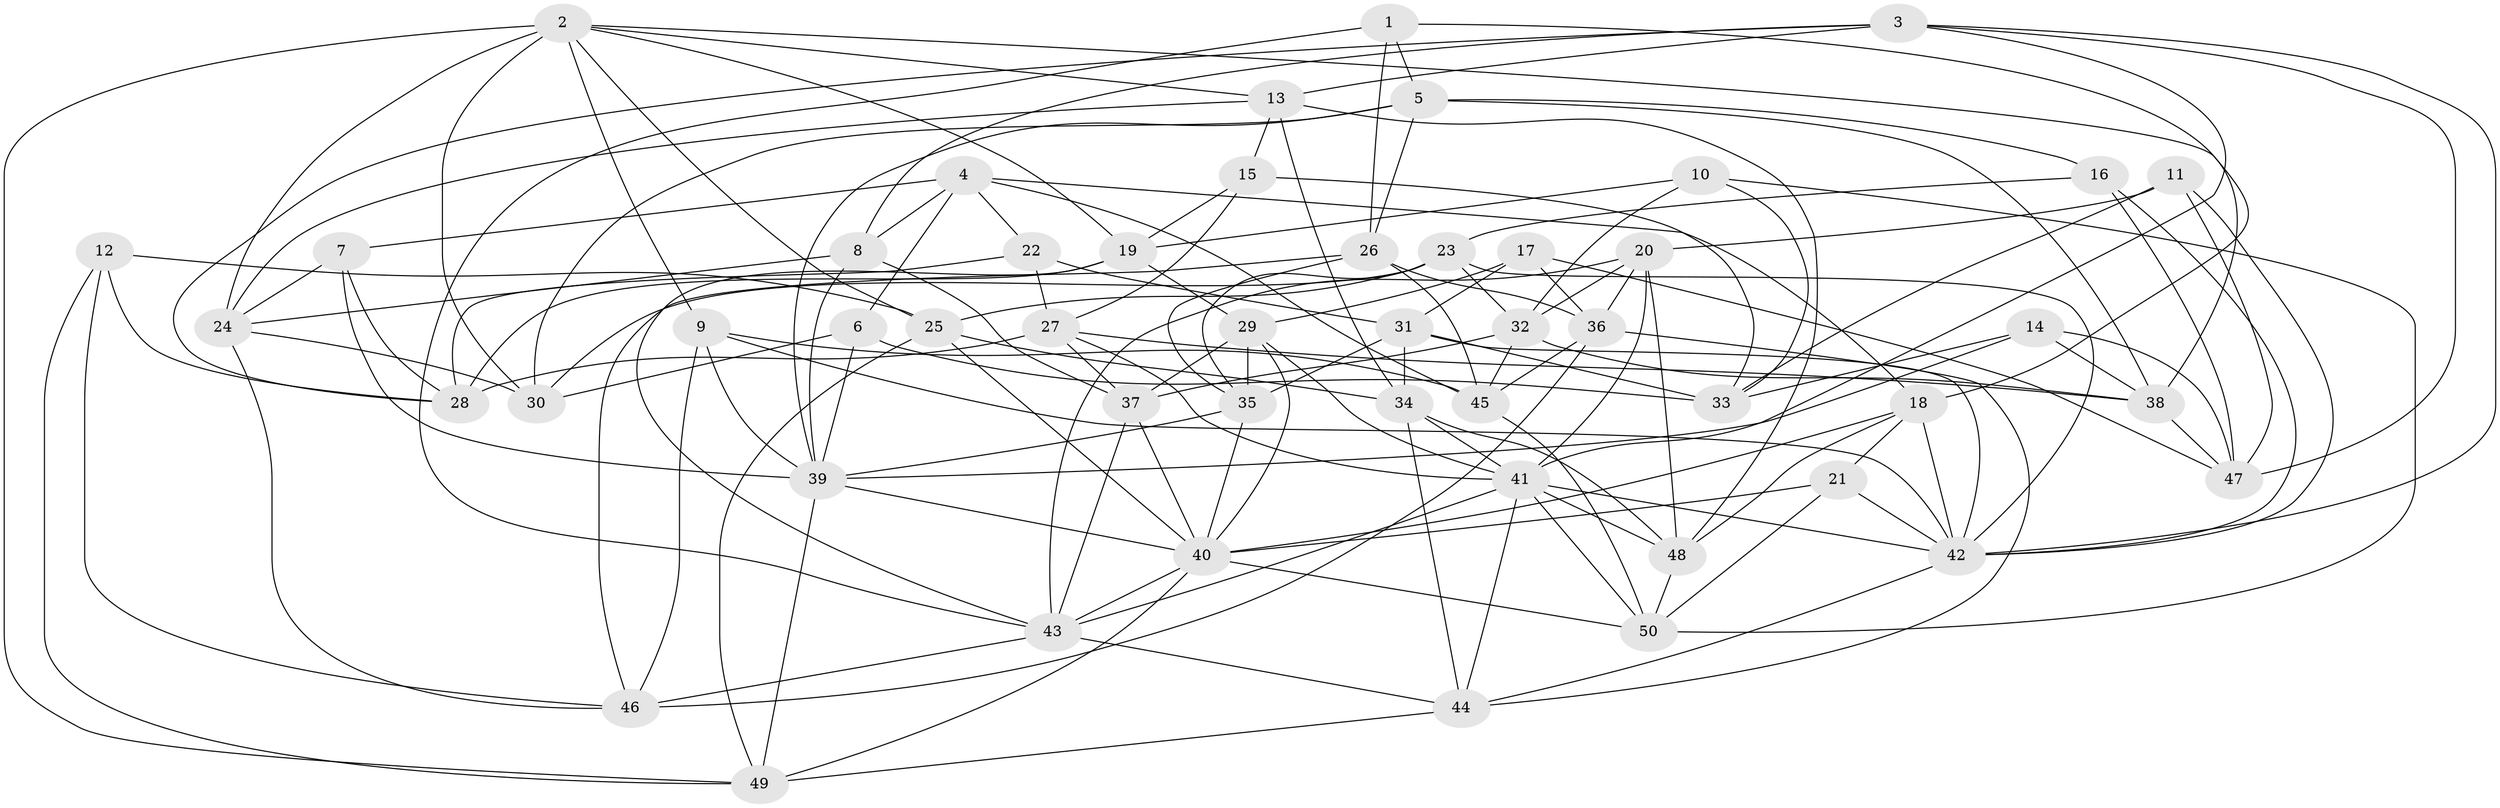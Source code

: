 // original degree distribution, {4: 1.0}
// Generated by graph-tools (version 1.1) at 2025/27/03/09/25 03:27:00]
// undirected, 50 vertices, 146 edges
graph export_dot {
graph [start="1"]
  node [color=gray90,style=filled];
  1;
  2;
  3;
  4;
  5;
  6;
  7;
  8;
  9;
  10;
  11;
  12;
  13;
  14;
  15;
  16;
  17;
  18;
  19;
  20;
  21;
  22;
  23;
  24;
  25;
  26;
  27;
  28;
  29;
  30;
  31;
  32;
  33;
  34;
  35;
  36;
  37;
  38;
  39;
  40;
  41;
  42;
  43;
  44;
  45;
  46;
  47;
  48;
  49;
  50;
  1 -- 5 [weight=1.0];
  1 -- 18 [weight=1.0];
  1 -- 26 [weight=1.0];
  1 -- 43 [weight=1.0];
  2 -- 9 [weight=2.0];
  2 -- 13 [weight=1.0];
  2 -- 19 [weight=1.0];
  2 -- 24 [weight=1.0];
  2 -- 25 [weight=1.0];
  2 -- 30 [weight=2.0];
  2 -- 38 [weight=1.0];
  2 -- 49 [weight=1.0];
  3 -- 8 [weight=1.0];
  3 -- 13 [weight=1.0];
  3 -- 28 [weight=1.0];
  3 -- 41 [weight=1.0];
  3 -- 42 [weight=1.0];
  3 -- 47 [weight=1.0];
  4 -- 6 [weight=1.0];
  4 -- 7 [weight=1.0];
  4 -- 8 [weight=1.0];
  4 -- 18 [weight=1.0];
  4 -- 22 [weight=1.0];
  4 -- 45 [weight=1.0];
  5 -- 16 [weight=1.0];
  5 -- 26 [weight=1.0];
  5 -- 30 [weight=1.0];
  5 -- 38 [weight=1.0];
  5 -- 39 [weight=1.0];
  6 -- 30 [weight=1.0];
  6 -- 33 [weight=1.0];
  6 -- 39 [weight=1.0];
  7 -- 24 [weight=1.0];
  7 -- 28 [weight=1.0];
  7 -- 39 [weight=1.0];
  8 -- 24 [weight=1.0];
  8 -- 37 [weight=1.0];
  8 -- 39 [weight=2.0];
  9 -- 39 [weight=1.0];
  9 -- 42 [weight=1.0];
  9 -- 45 [weight=1.0];
  9 -- 46 [weight=1.0];
  10 -- 19 [weight=1.0];
  10 -- 32 [weight=1.0];
  10 -- 33 [weight=1.0];
  10 -- 50 [weight=1.0];
  11 -- 20 [weight=1.0];
  11 -- 33 [weight=1.0];
  11 -- 42 [weight=1.0];
  11 -- 47 [weight=1.0];
  12 -- 25 [weight=1.0];
  12 -- 28 [weight=1.0];
  12 -- 46 [weight=1.0];
  12 -- 49 [weight=1.0];
  13 -- 15 [weight=1.0];
  13 -- 24 [weight=1.0];
  13 -- 34 [weight=1.0];
  13 -- 48 [weight=1.0];
  14 -- 33 [weight=1.0];
  14 -- 38 [weight=1.0];
  14 -- 39 [weight=1.0];
  14 -- 47 [weight=1.0];
  15 -- 19 [weight=1.0];
  15 -- 27 [weight=1.0];
  15 -- 33 [weight=1.0];
  16 -- 23 [weight=1.0];
  16 -- 42 [weight=1.0];
  16 -- 47 [weight=1.0];
  17 -- 29 [weight=1.0];
  17 -- 31 [weight=1.0];
  17 -- 36 [weight=1.0];
  17 -- 47 [weight=1.0];
  18 -- 21 [weight=1.0];
  18 -- 40 [weight=1.0];
  18 -- 42 [weight=1.0];
  18 -- 48 [weight=1.0];
  19 -- 28 [weight=1.0];
  19 -- 29 [weight=1.0];
  19 -- 43 [weight=1.0];
  20 -- 32 [weight=1.0];
  20 -- 36 [weight=1.0];
  20 -- 41 [weight=1.0];
  20 -- 43 [weight=1.0];
  20 -- 48 [weight=1.0];
  21 -- 40 [weight=1.0];
  21 -- 42 [weight=1.0];
  21 -- 50 [weight=1.0];
  22 -- 27 [weight=1.0];
  22 -- 28 [weight=1.0];
  22 -- 31 [weight=1.0];
  23 -- 25 [weight=1.0];
  23 -- 30 [weight=1.0];
  23 -- 32 [weight=1.0];
  23 -- 35 [weight=1.0];
  23 -- 42 [weight=1.0];
  24 -- 30 [weight=1.0];
  24 -- 46 [weight=1.0];
  25 -- 34 [weight=1.0];
  25 -- 40 [weight=1.0];
  25 -- 49 [weight=1.0];
  26 -- 35 [weight=1.0];
  26 -- 36 [weight=1.0];
  26 -- 45 [weight=1.0];
  26 -- 46 [weight=1.0];
  27 -- 28 [weight=1.0];
  27 -- 37 [weight=1.0];
  27 -- 38 [weight=1.0];
  27 -- 41 [weight=1.0];
  29 -- 35 [weight=1.0];
  29 -- 37 [weight=1.0];
  29 -- 40 [weight=1.0];
  29 -- 41 [weight=1.0];
  31 -- 33 [weight=1.0];
  31 -- 34 [weight=1.0];
  31 -- 35 [weight=1.0];
  31 -- 42 [weight=1.0];
  32 -- 37 [weight=1.0];
  32 -- 38 [weight=1.0];
  32 -- 45 [weight=1.0];
  34 -- 41 [weight=1.0];
  34 -- 44 [weight=1.0];
  34 -- 48 [weight=1.0];
  35 -- 39 [weight=1.0];
  35 -- 40 [weight=1.0];
  36 -- 44 [weight=1.0];
  36 -- 45 [weight=1.0];
  36 -- 46 [weight=1.0];
  37 -- 40 [weight=1.0];
  37 -- 43 [weight=1.0];
  38 -- 47 [weight=1.0];
  39 -- 40 [weight=1.0];
  39 -- 49 [weight=1.0];
  40 -- 43 [weight=1.0];
  40 -- 49 [weight=1.0];
  40 -- 50 [weight=1.0];
  41 -- 42 [weight=1.0];
  41 -- 43 [weight=1.0];
  41 -- 44 [weight=1.0];
  41 -- 48 [weight=1.0];
  41 -- 50 [weight=1.0];
  42 -- 44 [weight=1.0];
  43 -- 44 [weight=1.0];
  43 -- 46 [weight=1.0];
  44 -- 49 [weight=1.0];
  45 -- 50 [weight=1.0];
  48 -- 50 [weight=1.0];
}
